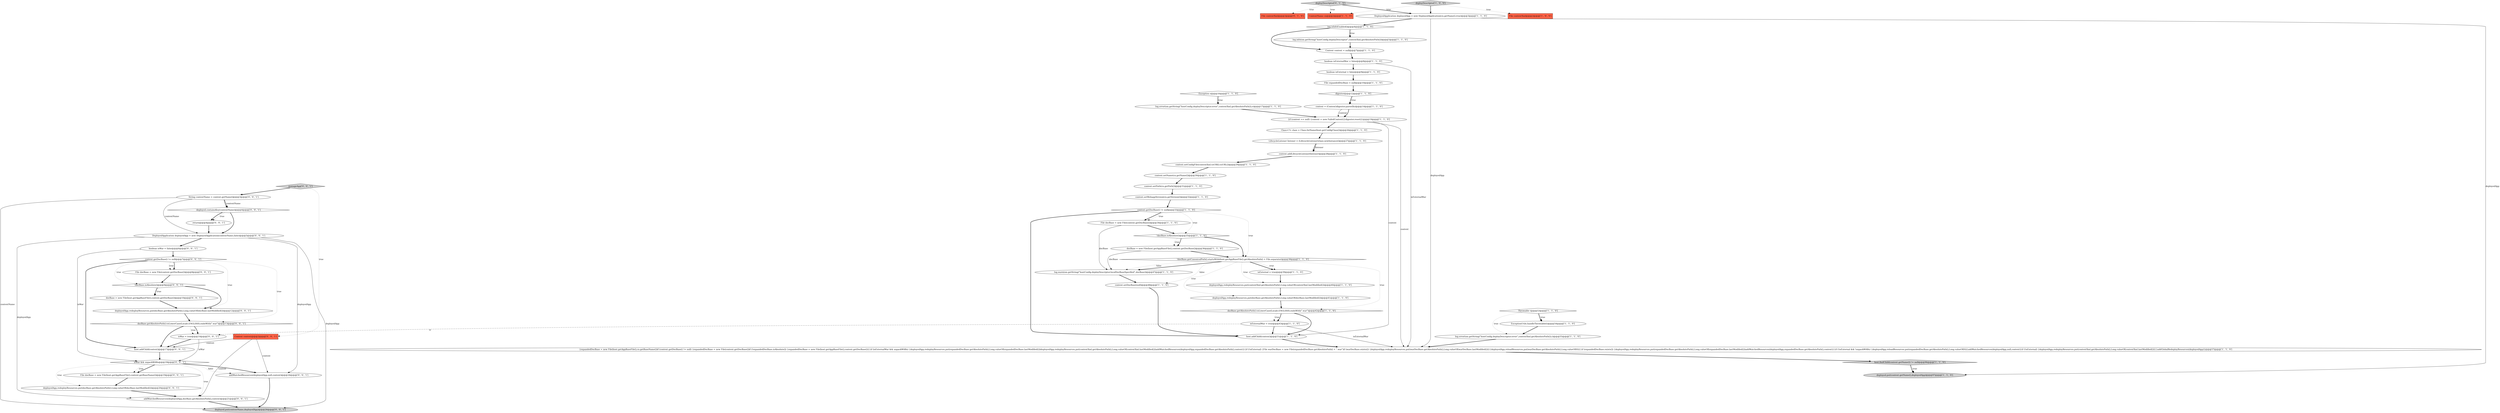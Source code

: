 digraph {
63 [style = filled, label = "deployedApp.redeployResources.put(docBase.getAbsolutePath(),Long.valueOf(docBase.lastModified()))@@@12@@@['0', '0', '1']", fillcolor = white, shape = ellipse image = "AAA0AAABBB3BBB"];
1 [style = filled, label = "boolean isExternalWar = false@@@8@@@['1', '1', '0']", fillcolor = white, shape = ellipse image = "AAA0AAABBB1BBB"];
35 [style = filled, label = "log.error(sm.getString(\"hostConfig.deployDescriptor.error\",contextXml.getAbsolutePath()),t)@@@55@@@['1', '1', '0']", fillcolor = white, shape = ellipse image = "AAA0AAABBB1BBB"];
48 [style = filled, label = "isWar && unpackWARs@@@18@@@['0', '0', '1']", fillcolor = white, shape = diamond image = "AAA0AAABBB3BBB"];
8 [style = filled, label = "context = (Context)digester.parse(fis)@@@14@@@['1', '1', '0']", fillcolor = white, shape = ellipse image = "AAA0AAABBB1BBB"];
23 [style = filled, label = "log.info(sm.getString(\"hostConfig.deployDescriptor\",contextXml.getAbsolutePath()))@@@5@@@['1', '1', '0']", fillcolor = white, shape = ellipse image = "AAA0AAABBB1BBB"];
47 [style = filled, label = "docBase = new File(host.getAppBaseFile(),context.getDocBase())@@@10@@@['0', '0', '1']", fillcolor = white, shape = ellipse image = "AAA0AAABBB3BBB"];
16 [style = filled, label = "context.setDocBase(null)@@@48@@@['1', '1', '0']", fillcolor = white, shape = ellipse image = "AAA0AAABBB1BBB"];
21 [style = filled, label = "{if (context == null) {context = new FailedContext()}digester.reset()}@@@19@@@['1', '1', '0']", fillcolor = white, shape = ellipse image = "AAA0AAABBB1BBB"];
40 [style = filled, label = "log.isInfoEnabled()@@@4@@@['1', '1', '0']", fillcolor = white, shape = diamond image = "AAA0AAABBB1BBB"];
53 [style = filled, label = "!docBase.isAbsolute()@@@9@@@['0', '0', '1']", fillcolor = white, shape = diamond image = "AAA0AAABBB3BBB"];
9 [style = filled, label = "ContextName cn@@@2@@@['1', '1', '0']", fillcolor = tomato, shape = box image = "AAA0AAABBB1BBB"];
36 [style = filled, label = "context.getDocBase() != null@@@33@@@['1', '1', '0']", fillcolor = white, shape = diamond image = "AAA0AAABBB1BBB"];
7 [style = filled, label = "context.setName(cn.getName())@@@30@@@['1', '1', '0']", fillcolor = white, shape = ellipse image = "AAA0AAABBB1BBB"];
6 [style = filled, label = "File contextXml@@@2@@@['1', '0', '0']", fillcolor = tomato, shape = box image = "AAA0AAABBB1BBB"];
60 [style = filled, label = "docBase.getAbsolutePath().toLowerCase(Locale.ENGLISH).endsWith(\".war\")@@@13@@@['0', '0', '1']", fillcolor = white, shape = diamond image = "AAA0AAABBB3BBB"];
2 [style = filled, label = "Exception e@@@16@@@['1', '1', '0']", fillcolor = white, shape = diamond image = "AAA0AAABBB1BBB"];
30 [style = filled, label = "boolean isExternal = false@@@9@@@['1', '1', '0']", fillcolor = white, shape = ellipse image = "AAA0AAABBB1BBB"];
15 [style = filled, label = "ExceptionUtils.handleThrowable(t)@@@54@@@['1', '1', '0']", fillcolor = white, shape = ellipse image = "AAA0AAABBB1BBB"];
57 [style = filled, label = "addWatchedResources(deployedApp,null,context)@@@24@@@['0', '0', '1']", fillcolor = white, shape = ellipse image = "AAA0AAABBB3BBB"];
3 [style = filled, label = "File docBase = new File(context.getDocBase())@@@34@@@['1', '1', '0']", fillcolor = white, shape = ellipse image = "AAA0AAABBB1BBB"];
39 [style = filled, label = "Class<?> clazz = Class.forName(host.getConfigClass())@@@26@@@['1', '1', '0']", fillcolor = white, shape = ellipse image = "AAA0AAABBB1BBB"];
56 [style = filled, label = "File docBase = new File(context.getDocBase())@@@8@@@['0', '0', '1']", fillcolor = white, shape = ellipse image = "AAA0AAABBB3BBB"];
14 [style = filled, label = "deployedApp.redeployResources.put(docBase.getAbsolutePath(),Long.valueOf(docBase.lastModified()))@@@41@@@['1', '1', '0']", fillcolor = white, shape = ellipse image = "AAA0AAABBB1BBB"];
24 [style = filled, label = "context.setConfigFile(contextXml.toURI().toURL())@@@29@@@['1', '1', '0']", fillcolor = white, shape = ellipse image = "AAA0AAABBB1BBB"];
58 [style = filled, label = "deployed.containsKey(contextName)@@@4@@@['0', '0', '1']", fillcolor = white, shape = diamond image = "AAA0AAABBB3BBB"];
5 [style = filled, label = "deployed.put(context.getName(),deployedApp)@@@97@@@['1', '1', '0']", fillcolor = lightgray, shape = ellipse image = "AAA0AAABBB1BBB"];
42 [style = filled, label = "deployDescriptor['0', '1', '0']", fillcolor = lightgray, shape = diamond image = "AAA0AAABBB2BBB"];
52 [style = filled, label = "deployed.put(contextName,deployedApp)@@@26@@@['0', '0', '1']", fillcolor = lightgray, shape = ellipse image = "AAA0AAABBB3BBB"];
25 [style = filled, label = "log.warn(sm.getString(\"hostConfig.deployDescriptor.localDocBaseSpecified\",docBase))@@@47@@@['1', '1', '0']", fillcolor = white, shape = ellipse image = "AAA0AAABBB1BBB"];
38 [style = filled, label = "!docBase.isAbsolute()@@@35@@@['1', '1', '0']", fillcolor = white, shape = diamond image = "AAA0AAABBB1BBB"];
51 [style = filled, label = "host.addChild(context)@@@17@@@['0', '0', '1']", fillcolor = white, shape = ellipse image = "AAA0AAABBB3BBB"];
19 [style = filled, label = "deployedApp.redeployResources.put(contextXml.getAbsolutePath(),Long.valueOf(contextXml.lastModified()))@@@40@@@['1', '1', '0']", fillcolor = white, shape = ellipse image = "AAA0AAABBB1BBB"];
55 [style = filled, label = "boolean isWar = false@@@6@@@['0', '0', '1']", fillcolor = white, shape = ellipse image = "AAA0AAABBB3BBB"];
27 [style = filled, label = "DeployedApplication deployedApp = new DeployedApplication(cn.getName(),true)@@@3@@@['1', '1', '0']", fillcolor = white, shape = ellipse image = "AAA0AAABBB1BBB"];
11 [style = filled, label = "host.addChild(context)@@@51@@@['1', '1', '0']", fillcolor = white, shape = ellipse image = "AAA0AAABBB1BBB"];
43 [style = filled, label = "Context context@@@2@@@['0', '0', '1']", fillcolor = tomato, shape = box image = "AAA0AAABBB3BBB"];
13 [style = filled, label = "context.addLifecycleListener(listener)@@@28@@@['1', '1', '0']", fillcolor = white, shape = ellipse image = "AAA0AAABBB1BBB"];
31 [style = filled, label = "LifecycleListener listener = (LifecycleListener)clazz.newInstance()@@@27@@@['1', '1', '0']", fillcolor = white, shape = ellipse image = "AAA0AAABBB1BBB"];
45 [style = filled, label = "manageApp['0', '0', '1']", fillcolor = lightgray, shape = diamond image = "AAA0AAABBB3BBB"];
32 [style = filled, label = "isExternal = true@@@39@@@['1', '1', '0']", fillcolor = white, shape = ellipse image = "AAA0AAABBB1BBB"];
49 [style = filled, label = "isWar = true@@@14@@@['0', '0', '1']", fillcolor = white, shape = ellipse image = "AAA0AAABBB3BBB"];
4 [style = filled, label = "digester@@@12@@@['1', '1', '0']", fillcolor = white, shape = diamond image = "AAA0AAABBB1BBB"];
61 [style = filled, label = "deployedApp.redeployResources.put(docBase.getAbsolutePath(),Long.valueOf(docBase.lastModified()))@@@20@@@['0', '0', '1']", fillcolor = white, shape = ellipse image = "AAA0AAABBB3BBB"];
41 [style = filled, label = "File contextXml@@@2@@@['0', '1', '0']", fillcolor = tomato, shape = box image = "AAA0AAABBB2BBB"];
10 [style = filled, label = "context.setPath(cn.getPath())@@@31@@@['1', '1', '0']", fillcolor = white, shape = ellipse image = "AAA0AAABBB1BBB"];
12 [style = filled, label = "{expandedDocBase = new File(host.getAppBaseFile(),cn.getBaseName())if (context.getDocBase() != null) {expandedDocBase = new File(context.getDocBase())if (!expandedDocBase.isAbsolute()) {expandedDocBase = new File(host.getAppBaseFile(),context.getDocBase())}}if (isExternalWar && unpackWARs) {deployedApp.redeployResources.put(expandedDocBase.getAbsolutePath(),Long.valueOf(expandedDocBase.lastModified()))deployedApp.redeployResources.put(contextXml.getAbsolutePath(),Long.valueOf(contextXml.lastModified()))addWatchedResources(deployedApp,expandedDocBase.getAbsolutePath(),context)}{if (!isExternal) {File warDocBase = new File(expandedDocBase.getAbsolutePath() + \".war\")if (warDocBase.exists()) {deployedApp.redeployResources.put(warDocBase.getAbsolutePath(),Long.valueOf(warDocBase.lastModified()))}{deployedApp.reloadResources.put(warDocBase.getAbsolutePath(),Long.valueOf(0))}}if (expandedDocBase.exists()) {deployedApp.redeployResources.put(expandedDocBase.getAbsolutePath(),Long.valueOf(expandedDocBase.lastModified()))addWatchedResources(deployedApp,expandedDocBase.getAbsolutePath(),context)}{if (!isExternal && !unpackWARs) {deployedApp.reloadResources.put(expandedDocBase.getAbsolutePath(),Long.valueOf(0))}addWatchedResources(deployedApp,null,context)}if (!isExternal) {deployedApp.redeployResources.put(contextXml.getAbsolutePath(),Long.valueOf(contextXml.lastModified()))}}addGlobalRedeployResources(deployedApp)}@@@57@@@['1', '1', '0']", fillcolor = white, shape = ellipse image = "AAA0AAABBB1BBB"];
29 [style = filled, label = "host.findChild(context.getName()) != null@@@96@@@['1', '1', '0']", fillcolor = lightgray, shape = diamond image = "AAA0AAABBB1BBB"];
26 [style = filled, label = "isExternalWar = true@@@43@@@['1', '1', '0']", fillcolor = white, shape = ellipse image = "AAA0AAABBB1BBB"];
34 [style = filled, label = "File expandedDocBase = null@@@10@@@['1', '1', '0']", fillcolor = white, shape = ellipse image = "AAA0AAABBB1BBB"];
44 [style = filled, label = "String contextName = context.getName()@@@3@@@['0', '0', '1']", fillcolor = white, shape = ellipse image = "AAA0AAABBB3BBB"];
0 [style = filled, label = "log.error(sm.getString(\"hostConfig.deployDescriptor.error\",contextXml.getAbsolutePath()),e)@@@17@@@['1', '1', '0']", fillcolor = white, shape = ellipse image = "AAA0AAABBB1BBB"];
20 [style = filled, label = "context.setWebappVersion(cn.getVersion())@@@32@@@['1', '1', '0']", fillcolor = white, shape = ellipse image = "AAA0AAABBB1BBB"];
46 [style = filled, label = "return@@@4@@@['0', '0', '1']", fillcolor = white, shape = ellipse image = "AAA0AAABBB3BBB"];
28 [style = filled, label = "!docBase.getCanonicalPath().startsWith(host.getAppBaseFile().getAbsolutePath() + File.separator)@@@38@@@['1', '1', '0']", fillcolor = white, shape = diamond image = "AAA0AAABBB1BBB"];
54 [style = filled, label = "addWatchedResources(deployedApp,docBase.getAbsolutePath(),context)@@@21@@@['0', '0', '1']", fillcolor = white, shape = ellipse image = "AAA0AAABBB3BBB"];
33 [style = filled, label = "docBase.getAbsolutePath().toLowerCase(Locale.ENGLISH).endsWith(\".war\")@@@42@@@['1', '1', '0']", fillcolor = white, shape = diamond image = "AAA0AAABBB1BBB"];
59 [style = filled, label = "context.getDocBase() != null@@@7@@@['0', '0', '1']", fillcolor = white, shape = diamond image = "AAA0AAABBB3BBB"];
37 [style = filled, label = "Throwable t@@@53@@@['1', '1', '0']", fillcolor = white, shape = diamond image = "AAA0AAABBB1BBB"];
17 [style = filled, label = "deployDescriptor['1', '0', '0']", fillcolor = lightgray, shape = diamond image = "AAA0AAABBB1BBB"];
50 [style = filled, label = "File docBase = new File(host.getAppBaseFile(),context.getBaseName())@@@19@@@['0', '0', '1']", fillcolor = white, shape = ellipse image = "AAA0AAABBB3BBB"];
18 [style = filled, label = "Context context = null@@@7@@@['1', '1', '0']", fillcolor = white, shape = ellipse image = "AAA0AAABBB1BBB"];
22 [style = filled, label = "docBase = new File(host.getAppBaseFile(),context.getDocBase())@@@36@@@['1', '1', '0']", fillcolor = white, shape = ellipse image = "AAA0AAABBB1BBB"];
62 [style = filled, label = "DeployedApplication deployedApp = new DeployedApplication(contextName,false)@@@5@@@['0', '0', '1']", fillcolor = white, shape = ellipse image = "AAA0AAABBB3BBB"];
51->48 [style = bold, label=""];
1->12 [style = solid, label="isExternalWar"];
59->56 [style = bold, label=""];
44->62 [style = solid, label="contextName"];
21->12 [style = solid, label="context"];
11->12 [style = bold, label=""];
56->53 [style = bold, label=""];
28->33 [style = dotted, label="true"];
27->12 [style = solid, label="deployedApp"];
21->39 [style = bold, label=""];
4->8 [style = bold, label=""];
13->24 [style = bold, label=""];
53->47 [style = dotted, label="true"];
59->56 [style = dotted, label="true"];
58->62 [style = bold, label=""];
34->4 [style = bold, label=""];
25->16 [style = bold, label=""];
26->49 [style = dashed, label="0"];
22->28 [style = bold, label=""];
42->9 [style = dotted, label="true"];
0->21 [style = bold, label=""];
1->30 [style = bold, label=""];
33->26 [style = dotted, label="true"];
3->38 [style = bold, label=""];
50->61 [style = bold, label=""];
62->55 [style = bold, label=""];
36->38 [style = dotted, label="true"];
39->31 [style = bold, label=""];
38->28 [style = bold, label=""];
57->52 [style = bold, label=""];
17->27 [style = bold, label=""];
59->53 [style = dotted, label="true"];
24->7 [style = bold, label=""];
36->3 [style = bold, label=""];
33->11 [style = bold, label=""];
47->63 [style = bold, label=""];
48->50 [style = bold, label=""];
28->32 [style = bold, label=""];
27->5 [style = solid, label="deployedApp"];
60->49 [style = bold, label=""];
29->5 [style = bold, label=""];
8->21 [style = solid, label="context"];
48->57 [style = bold, label=""];
45->43 [style = dotted, label="true"];
12->29 [style = bold, label=""];
23->18 [style = bold, label=""];
43->54 [style = solid, label="context"];
3->25 [style = solid, label="docBase"];
19->14 [style = bold, label=""];
20->36 [style = bold, label=""];
37->35 [style = dotted, label="true"];
37->15 [style = dotted, label="true"];
48->57 [style = dotted, label="false"];
48->61 [style = dotted, label="true"];
44->58 [style = bold, label=""];
10->20 [style = bold, label=""];
32->19 [style = bold, label=""];
55->48 [style = solid, label="isWar"];
40->23 [style = dotted, label="true"];
42->27 [style = bold, label=""];
30->34 [style = bold, label=""];
43->57 [style = solid, label="context"];
48->50 [style = dotted, label="true"];
45->44 [style = bold, label=""];
48->54 [style = dotted, label="true"];
29->5 [style = dotted, label="true"];
59->51 [style = bold, label=""];
53->63 [style = bold, label=""];
40->23 [style = bold, label=""];
59->60 [style = dotted, label="true"];
40->18 [style = bold, label=""];
54->52 [style = bold, label=""];
8->21 [style = bold, label=""];
17->9 [style = dotted, label="true"];
38->22 [style = dotted, label="true"];
60->51 [style = bold, label=""];
28->19 [style = dotted, label="true"];
26->12 [style = solid, label="isExternalWar"];
15->35 [style = bold, label=""];
26->11 [style = bold, label=""];
22->25 [style = solid, label="docBase"];
36->11 [style = bold, label=""];
62->54 [style = solid, label="deployedApp"];
18->1 [style = bold, label=""];
53->47 [style = bold, label=""];
2->0 [style = bold, label=""];
49->48 [style = solid, label="isWar"];
28->14 [style = dotted, label="true"];
37->15 [style = bold, label=""];
31->13 [style = bold, label=""];
28->16 [style = dotted, label="false"];
42->41 [style = dotted, label="true"];
62->52 [style = solid, label="deployedApp"];
16->11 [style = bold, label=""];
36->28 [style = dotted, label="true"];
59->63 [style = dotted, label="true"];
62->57 [style = solid, label="deployedApp"];
36->3 [style = dotted, label="true"];
7->10 [style = bold, label=""];
49->51 [style = bold, label=""];
60->49 [style = dotted, label="true"];
55->59 [style = bold, label=""];
58->46 [style = dotted, label="true"];
38->22 [style = bold, label=""];
21->11 [style = solid, label="context"];
44->58 [style = solid, label="contextName"];
44->52 [style = solid, label="contextName"];
28->25 [style = dotted, label="false"];
43->51 [style = solid, label="context"];
58->46 [style = bold, label=""];
4->8 [style = dotted, label="true"];
27->40 [style = bold, label=""];
46->62 [style = bold, label=""];
14->33 [style = bold, label=""];
61->54 [style = bold, label=""];
17->6 [style = dotted, label="true"];
35->12 [style = bold, label=""];
31->13 [style = solid, label="listener"];
2->0 [style = dotted, label="true"];
28->32 [style = dotted, label="true"];
28->25 [style = bold, label=""];
63->60 [style = bold, label=""];
33->26 [style = bold, label=""];
}

